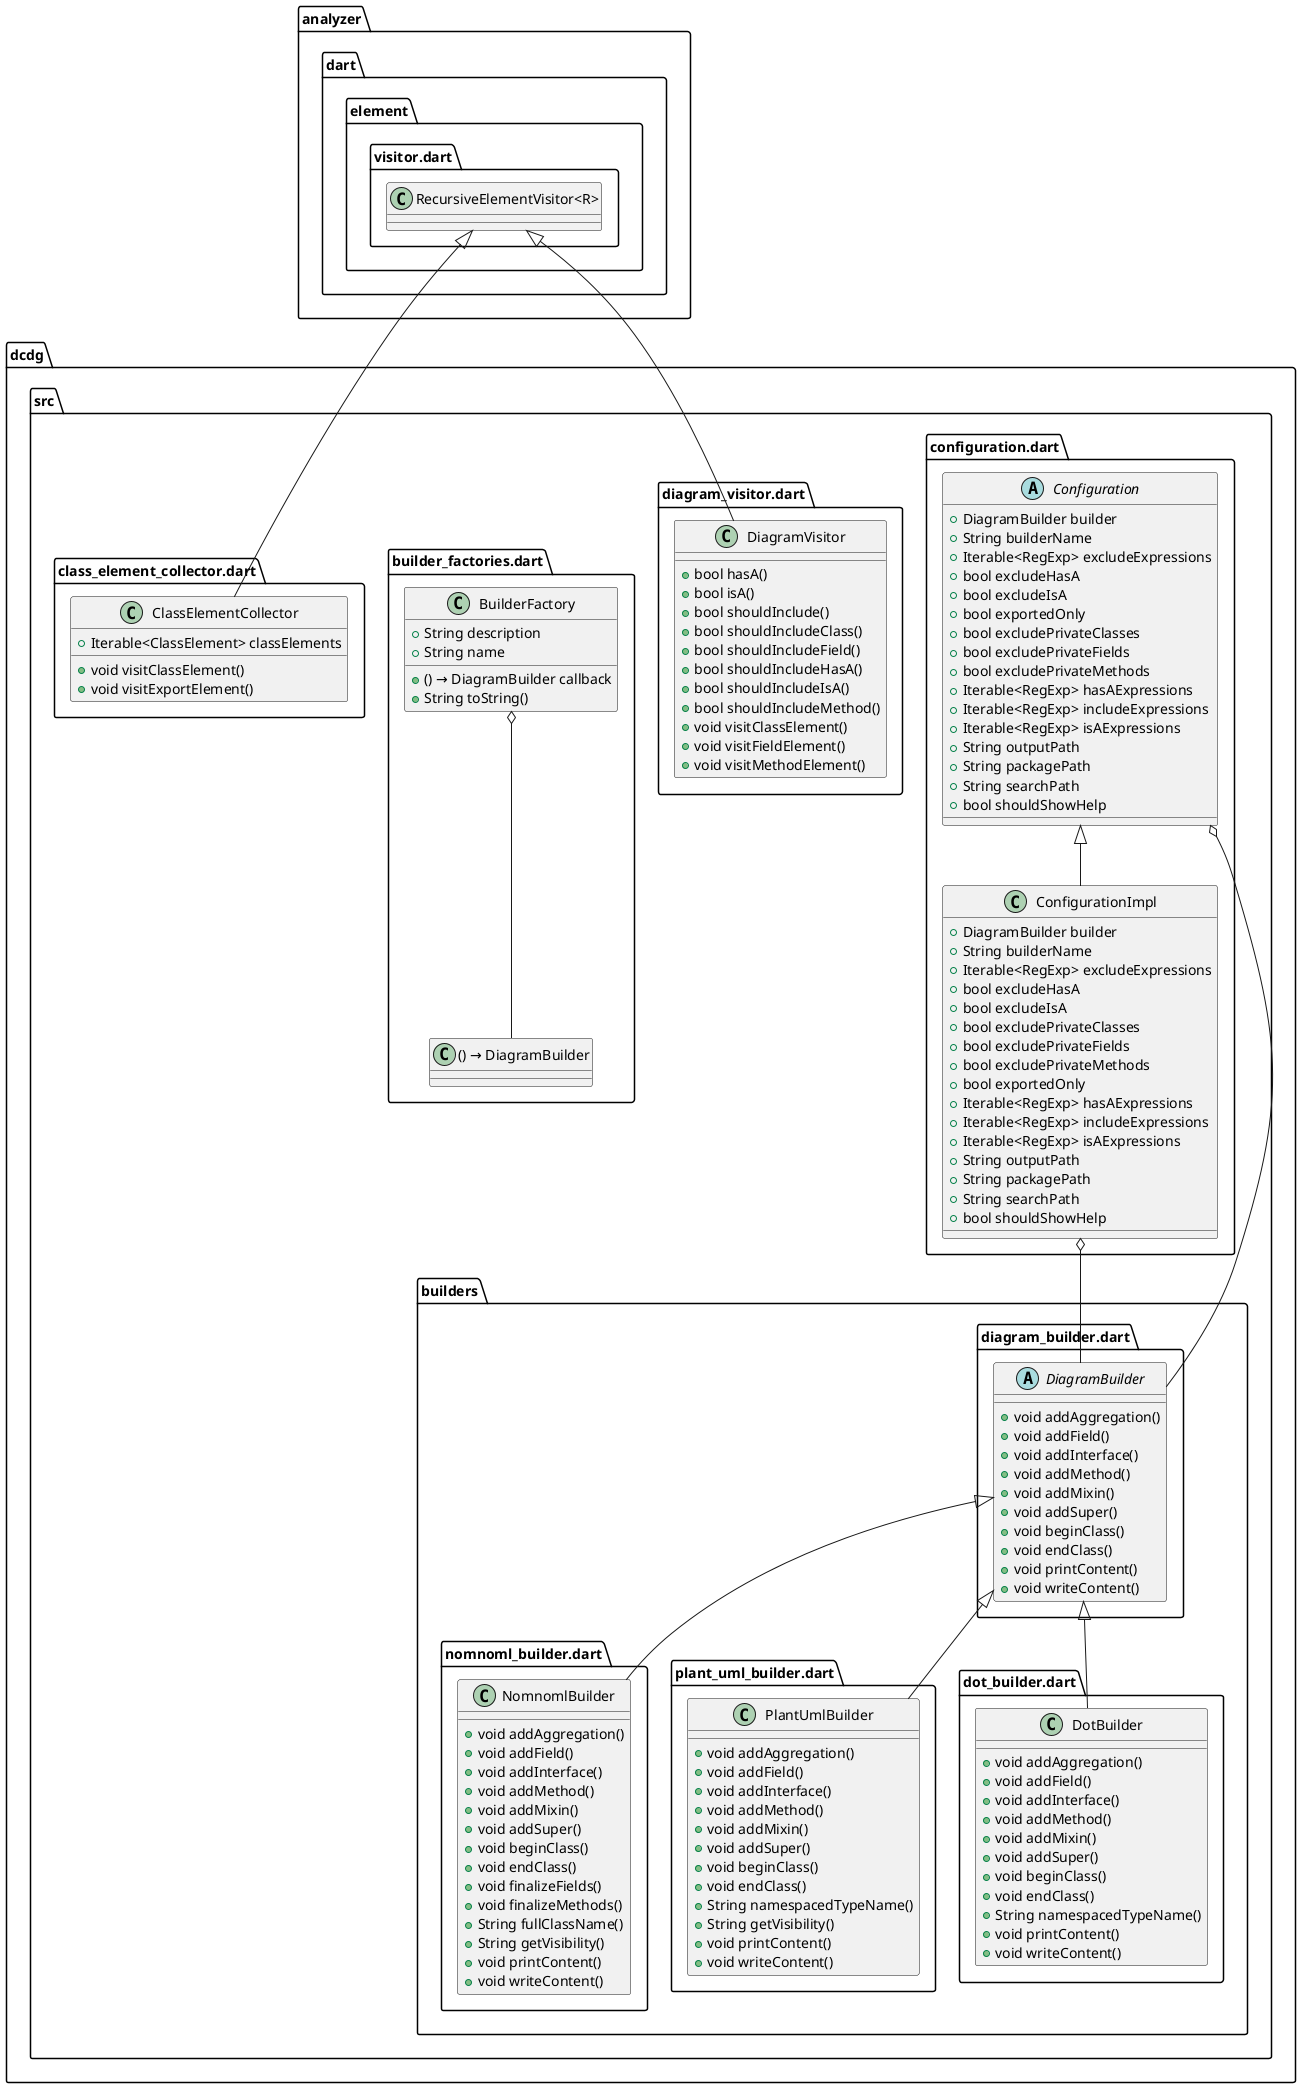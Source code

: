 @startuml
set namespaceSeparator ::

abstract class "dcdg::src::configuration.dart::Configuration" {
  +DiagramBuilder builder
  +String builderName
  +Iterable<RegExp> excludeExpressions
  +bool excludeHasA
  +bool excludeIsA
  +bool exportedOnly
  +bool excludePrivateClasses
  +bool excludePrivateFields
  +bool excludePrivateMethods
  +Iterable<RegExp> hasAExpressions
  +Iterable<RegExp> includeExpressions
  +Iterable<RegExp> isAExpressions
  +String outputPath
  +String packagePath
  +String searchPath
  +bool shouldShowHelp
}

"dcdg::src::configuration.dart::Configuration" o-- "dcdg::src::builders::diagram_builder.dart::DiagramBuilder"

class "dcdg::src::configuration.dart::ConfigurationImpl" {
  +DiagramBuilder builder
  +String builderName
  +Iterable<RegExp> excludeExpressions
  +bool excludeHasA
  +bool excludeIsA
  +bool excludePrivateClasses
  +bool excludePrivateFields
  +bool excludePrivateMethods
  +bool exportedOnly
  +Iterable<RegExp> hasAExpressions
  +Iterable<RegExp> includeExpressions
  +Iterable<RegExp> isAExpressions
  +String outputPath
  +String packagePath
  +String searchPath
  +bool shouldShowHelp
}

"dcdg::src::configuration.dart::ConfigurationImpl" o-- "dcdg::src::builders::diagram_builder.dart::DiagramBuilder"
"dcdg::src::configuration.dart::Configuration" <|-- "dcdg::src::configuration.dart::ConfigurationImpl"

class "dcdg::src::diagram_visitor.dart::DiagramVisitor" {
  +bool hasA()
  +bool isA()
  +bool shouldInclude()
  +bool shouldIncludeClass()
  +bool shouldIncludeField()
  +bool shouldIncludeHasA()
  +bool shouldIncludeIsA()
  +bool shouldIncludeMethod()
  +void visitClassElement()
  +void visitFieldElement()
  +void visitMethodElement()
}

"analyzer::dart::element::visitor.dart::RecursiveElementVisitor<R>" <|-- "dcdg::src::diagram_visitor.dart::DiagramVisitor"

class "dcdg::src::builders::nomnoml_builder.dart::NomnomlBuilder" {
  +void addAggregation()
  +void addField()
  +void addInterface()
  +void addMethod()
  +void addMixin()
  +void addSuper()
  +void beginClass()
  +void endClass()
  +void finalizeFields()
  +void finalizeMethods()
  +String fullClassName()
  +String getVisibility()
  +void printContent()
  +void writeContent()
}

"dcdg::src::builders::diagram_builder.dart::DiagramBuilder" <|-- "dcdg::src::builders::nomnoml_builder.dart::NomnomlBuilder"

class "dcdg::src::builders::plant_uml_builder.dart::PlantUmlBuilder" {
  +void addAggregation()
  +void addField()
  +void addInterface()
  +void addMethod()
  +void addMixin()
  +void addSuper()
  +void beginClass()
  +void endClass()
  +String namespacedTypeName()
  +String getVisibility()
  +void printContent()
  +void writeContent()
}

"dcdg::src::builders::diagram_builder.dart::DiagramBuilder" <|-- "dcdg::src::builders::plant_uml_builder.dart::PlantUmlBuilder"

class "dcdg::src::builders::dot_builder.dart::DotBuilder" {
  +void addAggregation()
  +void addField()
  +void addInterface()
  +void addMethod()
  +void addMixin()
  +void addSuper()
  +void beginClass()
  +void endClass()
  +String namespacedTypeName()
  +void printContent()
  +void writeContent()
}

"dcdg::src::builders::diagram_builder.dart::DiagramBuilder" <|-- "dcdg::src::builders::dot_builder.dart::DotBuilder"

abstract class "dcdg::src::builders::diagram_builder.dart::DiagramBuilder" {
  +void addAggregation()
  +void addField()
  +void addInterface()
  +void addMethod()
  +void addMixin()
  +void addSuper()
  +void beginClass()
  +void endClass()
  +void printContent()
  +void writeContent()
}

class "dcdg::src::builder_factories.dart::BuilderFactory" {
  +() → DiagramBuilder callback
  +String description
  +String name
  +String toString()
}

"dcdg::src::builder_factories.dart::BuilderFactory" o-- "dcdg::src::builder_factories.dart::() → DiagramBuilder"

class "dcdg::src::class_element_collector.dart::ClassElementCollector" {
  +Iterable<ClassElement> classElements
  +void visitClassElement()
  +void visitExportElement()
}

"analyzer::dart::element::visitor.dart::RecursiveElementVisitor<R>" <|-- "dcdg::src::class_element_collector.dart::ClassElementCollector"


@enduml
